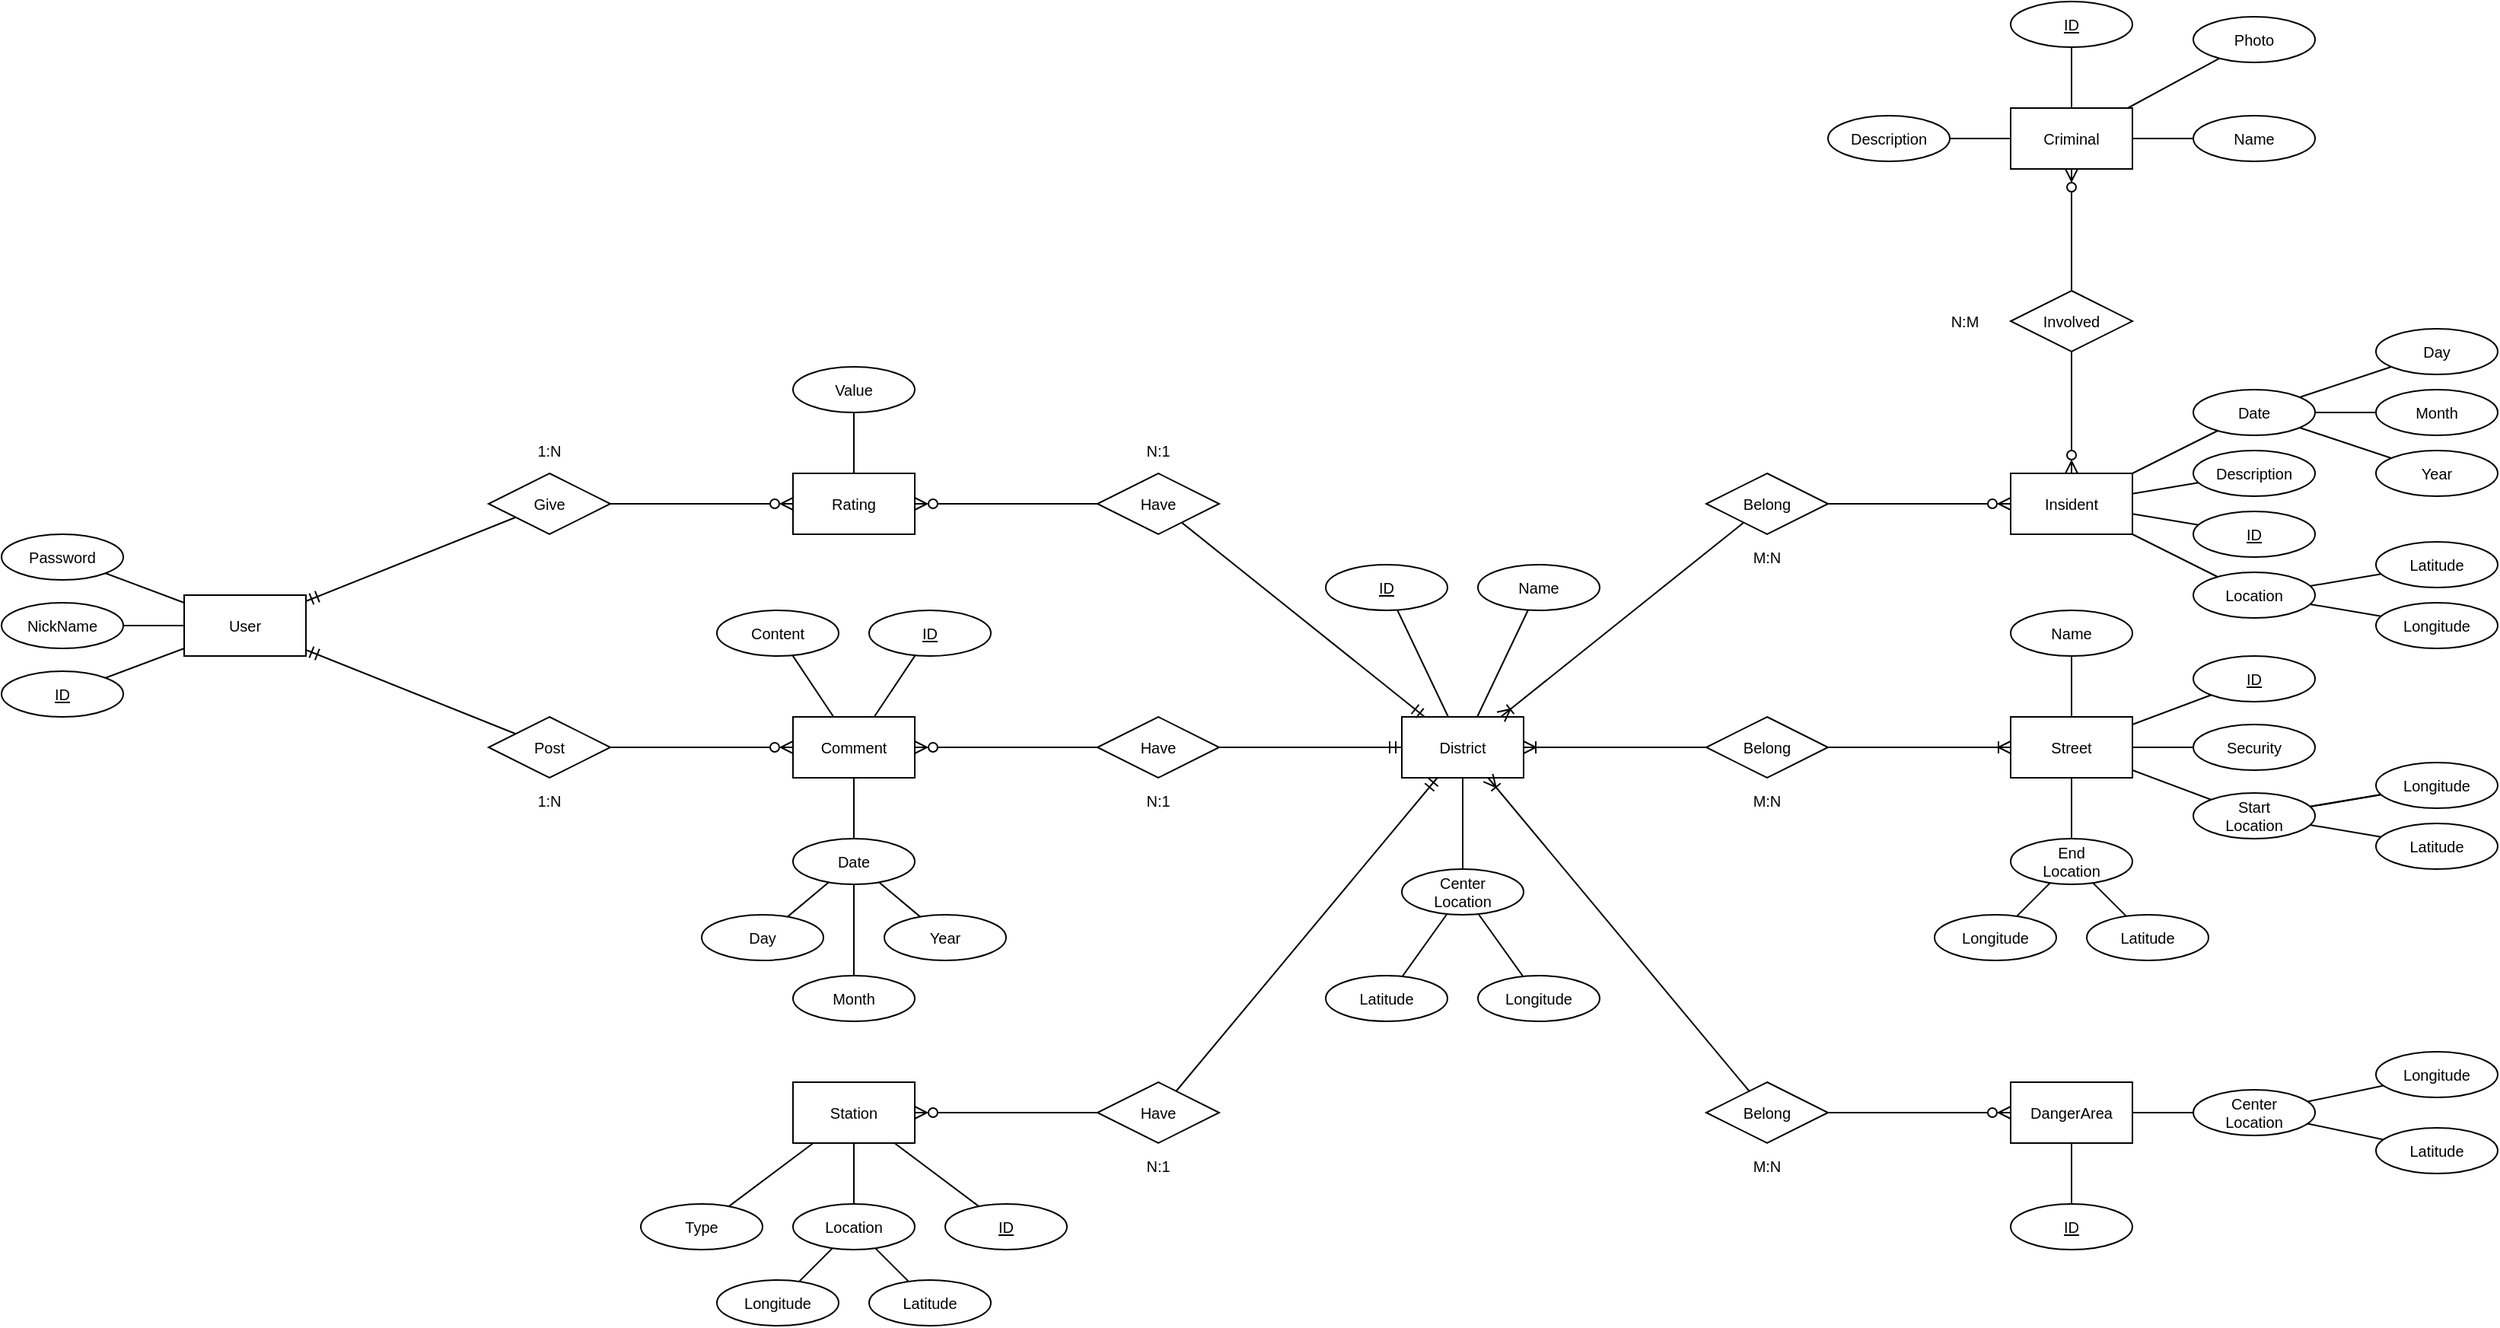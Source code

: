 <mxfile>
    <diagram id="rRoWfzJFK4uJXbPDyryT" name="Page-1">
        <mxGraphModel dx="333" dy="342" grid="1" gridSize="10" guides="1" tooltips="1" connect="1" arrows="1" fold="1" page="1" pageScale="1" pageWidth="850" pageHeight="1100" math="0" shadow="0">
            <root>
                <mxCell id="0"/>
                <mxCell id="1" parent="0"/>
                <mxCell id="21" style="edgeStyle=none;html=1;endArrow=none;endFill=0;fontSize=10;" parent="1" source="2" target="20" edge="1">
                    <mxGeometry relative="1" as="geometry"/>
                </mxCell>
                <mxCell id="22" style="edgeStyle=none;html=1;endArrow=none;endFill=0;fontSize=10;" parent="1" source="2" target="18" edge="1">
                    <mxGeometry relative="1" as="geometry"/>
                </mxCell>
                <mxCell id="23" style="edgeStyle=none;html=1;endArrow=none;endFill=0;fontSize=10;" parent="1" source="2" target="13" edge="1">
                    <mxGeometry relative="1" as="geometry"/>
                </mxCell>
                <mxCell id="2" value="User" style="whiteSpace=wrap;html=1;align=center;fontSize=10;" parent="1" vertex="1">
                    <mxGeometry x="120" y="470" width="80" height="40" as="geometry"/>
                </mxCell>
                <mxCell id="33" style="edgeStyle=none;html=1;endArrow=none;endFill=0;fontSize=10;" parent="1" source="3" target="32" edge="1">
                    <mxGeometry relative="1" as="geometry"/>
                </mxCell>
                <mxCell id="42" style="edgeStyle=none;html=1;fontSize=10;endArrow=none;endFill=0;" parent="1" source="3" target="34" edge="1">
                    <mxGeometry relative="1" as="geometry"/>
                </mxCell>
                <mxCell id="43" style="edgeStyle=none;html=1;fontSize=10;endArrow=none;endFill=0;" parent="1" source="3" target="35" edge="1">
                    <mxGeometry relative="1" as="geometry"/>
                </mxCell>
                <mxCell id="3" value="Comment" style="whiteSpace=wrap;html=1;align=center;fontSize=10;" parent="1" vertex="1">
                    <mxGeometry x="520" y="550" width="80" height="40" as="geometry"/>
                </mxCell>
                <mxCell id="25" style="edgeStyle=none;html=1;endArrow=none;endFill=0;fontSize=10;" parent="1" source="4" target="24" edge="1">
                    <mxGeometry relative="1" as="geometry"/>
                </mxCell>
                <mxCell id="27" style="edgeStyle=none;html=1;endArrow=none;endFill=0;fontSize=10;" parent="1" source="4" target="26" edge="1">
                    <mxGeometry relative="1" as="geometry"/>
                </mxCell>
                <mxCell id="4" value="DangerArea" style="whiteSpace=wrap;html=1;align=center;fontSize=10;" parent="1" vertex="1">
                    <mxGeometry x="1320" y="790" width="80" height="40" as="geometry"/>
                </mxCell>
                <mxCell id="54" style="edgeStyle=none;html=1;fontSize=10;endArrow=none;endFill=0;" parent="1" source="5" target="53" edge="1">
                    <mxGeometry relative="1" as="geometry"/>
                </mxCell>
                <mxCell id="56" style="edgeStyle=none;html=1;fontSize=10;endArrow=none;endFill=0;" parent="1" source="5" target="55" edge="1">
                    <mxGeometry relative="1" as="geometry"/>
                </mxCell>
                <mxCell id="62" style="edgeStyle=none;html=1;fontSize=10;endArrow=none;endFill=0;" parent="1" source="5" target="59" edge="1">
                    <mxGeometry relative="1" as="geometry"/>
                </mxCell>
                <mxCell id="5" value="District" style="whiteSpace=wrap;html=1;align=center;fontSize=10;" parent="1" vertex="1">
                    <mxGeometry x="920" y="550" width="80" height="40" as="geometry"/>
                </mxCell>
                <mxCell id="48" style="edgeStyle=none;html=1;fontSize=10;endArrow=none;endFill=0;" parent="1" source="6" target="47" edge="1">
                    <mxGeometry relative="1" as="geometry"/>
                </mxCell>
                <mxCell id="6" value="Rating" style="whiteSpace=wrap;html=1;align=center;fontSize=10;" parent="1" vertex="1">
                    <mxGeometry x="520" y="390" width="80" height="40" as="geometry"/>
                </mxCell>
                <mxCell id="107" style="edgeStyle=none;html=1;fontSize=10;endArrow=none;endFill=0;" parent="1" source="7" target="103" edge="1">
                    <mxGeometry relative="1" as="geometry"/>
                </mxCell>
                <mxCell id="109" style="edgeStyle=none;html=1;fontSize=10;endArrow=none;endFill=0;" parent="1" source="7" target="108" edge="1">
                    <mxGeometry relative="1" as="geometry"/>
                </mxCell>
                <mxCell id="7" value="Insident" style="whiteSpace=wrap;html=1;align=center;fontSize=10;" parent="1" vertex="1">
                    <mxGeometry x="1320" y="390" width="80" height="40" as="geometry"/>
                </mxCell>
                <mxCell id="68" style="edgeStyle=none;html=1;fontSize=10;endArrow=none;endFill=0;" parent="1" source="8" target="65" edge="1">
                    <mxGeometry relative="1" as="geometry"/>
                </mxCell>
                <mxCell id="70" style="edgeStyle=none;html=1;fontSize=10;endArrow=none;endFill=0;" parent="1" source="8" target="69" edge="1">
                    <mxGeometry relative="1" as="geometry"/>
                </mxCell>
                <mxCell id="72" style="edgeStyle=none;html=1;fontSize=10;endArrow=none;endFill=0;" parent="1" source="8" target="71" edge="1">
                    <mxGeometry relative="1" as="geometry"/>
                </mxCell>
                <mxCell id="8" value="Station" style="whiteSpace=wrap;html=1;align=center;fontSize=10;" parent="1" vertex="1">
                    <mxGeometry x="520" y="790" width="80" height="40" as="geometry"/>
                </mxCell>
                <mxCell id="85" style="edgeStyle=none;html=1;fontSize=10;endArrow=none;endFill=0;startArrow=none;" parent="1" source="75" target="73" edge="1">
                    <mxGeometry relative="1" as="geometry"/>
                </mxCell>
                <mxCell id="86" style="edgeStyle=none;html=1;fontSize=10;endArrow=none;endFill=0;" parent="1" source="10" target="80" edge="1">
                    <mxGeometry relative="1" as="geometry"/>
                </mxCell>
                <mxCell id="87" style="edgeStyle=none;html=1;fontSize=10;endArrow=none;endFill=0;" parent="1" source="10" target="84" edge="1">
                    <mxGeometry relative="1" as="geometry"/>
                </mxCell>
                <mxCell id="88" style="edgeStyle=none;html=1;fontSize=10;endArrow=none;endFill=0;" parent="1" source="10" target="83" edge="1">
                    <mxGeometry relative="1" as="geometry"/>
                </mxCell>
                <mxCell id="128" style="edgeStyle=none;html=1;fontSize=10;endArrow=none;endFill=0;" parent="1" source="10" target="127" edge="1">
                    <mxGeometry relative="1" as="geometry"/>
                </mxCell>
                <mxCell id="10" value="Street" style="whiteSpace=wrap;html=1;align=center;fontSize=10;" parent="1" vertex="1">
                    <mxGeometry x="1320" y="550" width="80" height="40" as="geometry"/>
                </mxCell>
                <mxCell id="124" style="edgeStyle=none;html=1;fontSize=10;endArrow=none;endFill=0;" parent="1" source="11" target="121" edge="1">
                    <mxGeometry relative="1" as="geometry"/>
                </mxCell>
                <mxCell id="125" style="edgeStyle=none;html=1;fontSize=10;endArrow=none;endFill=0;" parent="1" source="11" target="122" edge="1">
                    <mxGeometry relative="1" as="geometry"/>
                </mxCell>
                <mxCell id="126" style="edgeStyle=none;html=1;fontSize=10;endArrow=none;endFill=0;" parent="1" source="11" target="123" edge="1">
                    <mxGeometry relative="1" as="geometry"/>
                </mxCell>
                <mxCell id="151" style="edgeStyle=none;html=1;endArrow=none;endFill=0;" edge="1" parent="1" source="11" target="150">
                    <mxGeometry relative="1" as="geometry"/>
                </mxCell>
                <mxCell id="11" value="Criminal" style="whiteSpace=wrap;html=1;align=center;fontSize=10;" parent="1" vertex="1">
                    <mxGeometry x="1320" y="150" width="80" height="40" as="geometry"/>
                </mxCell>
                <mxCell id="15" style="edgeStyle=none;html=1;endArrow=ERmandOne;endFill=0;fontSize=10;" parent="1" source="12" target="2" edge="1">
                    <mxGeometry relative="1" as="geometry"/>
                </mxCell>
                <mxCell id="16" style="edgeStyle=none;html=1;endArrow=ERzeroToMany;endFill=0;fontSize=10;" parent="1" source="12" target="3" edge="1">
                    <mxGeometry relative="1" as="geometry"/>
                </mxCell>
                <mxCell id="12" value="Post" style="shape=rhombus;perimeter=rhombusPerimeter;whiteSpace=wrap;html=1;align=center;fontSize=10;" parent="1" vertex="1">
                    <mxGeometry x="320" y="550" width="80" height="40" as="geometry"/>
                </mxCell>
                <mxCell id="13" value="ID" style="ellipse;whiteSpace=wrap;html=1;align=center;fontStyle=4;fontSize=10;" parent="1" vertex="1">
                    <mxGeometry y="520" width="80" height="30" as="geometry"/>
                </mxCell>
                <mxCell id="18" value="NickName" style="ellipse;whiteSpace=wrap;html=1;align=center;fontSize=10;" parent="1" vertex="1">
                    <mxGeometry y="475" width="80" height="30" as="geometry"/>
                </mxCell>
                <mxCell id="20" value="Password" style="ellipse;whiteSpace=wrap;html=1;align=center;fontSize=10;" parent="1" vertex="1">
                    <mxGeometry y="430" width="80" height="30" as="geometry"/>
                </mxCell>
                <mxCell id="30" style="edgeStyle=none;html=1;endArrow=none;endFill=0;fontSize=10;" parent="1" source="24" target="28" edge="1">
                    <mxGeometry relative="1" as="geometry"/>
                </mxCell>
                <mxCell id="31" style="edgeStyle=none;html=1;endArrow=none;endFill=0;fontSize=10;" parent="1" source="24" target="29" edge="1">
                    <mxGeometry relative="1" as="geometry"/>
                </mxCell>
                <mxCell id="24" value="Center&lt;br style=&quot;font-size: 10px;&quot;&gt;Location" style="ellipse;whiteSpace=wrap;html=1;align=center;fontSize=10;" parent="1" vertex="1">
                    <mxGeometry x="1440" y="795" width="80" height="30" as="geometry"/>
                </mxCell>
                <mxCell id="26" value="ID" style="ellipse;whiteSpace=wrap;html=1;align=center;fontStyle=4;fontSize=10;" parent="1" vertex="1">
                    <mxGeometry x="1320" y="870" width="80" height="30" as="geometry"/>
                </mxCell>
                <mxCell id="28" value="Latitude" style="ellipse;whiteSpace=wrap;html=1;align=center;fontSize=10;" parent="1" vertex="1">
                    <mxGeometry x="1560" y="820" width="80" height="30" as="geometry"/>
                </mxCell>
                <mxCell id="29" value="Longitude" style="ellipse;whiteSpace=wrap;html=1;align=center;fontSize=10;" parent="1" vertex="1">
                    <mxGeometry x="1560" y="770" width="80" height="30" as="geometry"/>
                </mxCell>
                <mxCell id="32" value="ID" style="ellipse;whiteSpace=wrap;html=1;align=center;fontStyle=4;fontSize=10;" parent="1" vertex="1">
                    <mxGeometry x="570" y="480" width="80" height="30" as="geometry"/>
                </mxCell>
                <mxCell id="39" style="edgeStyle=none;html=1;fontSize=10;endArrow=none;endFill=0;" parent="1" source="34" target="37" edge="1">
                    <mxGeometry relative="1" as="geometry"/>
                </mxCell>
                <mxCell id="40" style="edgeStyle=none;html=1;fontSize=10;endArrow=none;endFill=0;" parent="1" source="34" target="36" edge="1">
                    <mxGeometry relative="1" as="geometry"/>
                </mxCell>
                <mxCell id="41" style="edgeStyle=none;html=1;fontSize=10;endArrow=none;endFill=0;" parent="1" source="34" target="38" edge="1">
                    <mxGeometry relative="1" as="geometry"/>
                </mxCell>
                <mxCell id="34" value="Date" style="ellipse;whiteSpace=wrap;html=1;align=center;fontSize=10;" parent="1" vertex="1">
                    <mxGeometry x="520" y="630" width="80" height="30" as="geometry"/>
                </mxCell>
                <mxCell id="35" value="Content" style="ellipse;whiteSpace=wrap;html=1;align=center;fontSize=10;" parent="1" vertex="1">
                    <mxGeometry x="470" y="480" width="80" height="30" as="geometry"/>
                </mxCell>
                <mxCell id="36" value="Month" style="ellipse;whiteSpace=wrap;html=1;align=center;fontSize=10;" parent="1" vertex="1">
                    <mxGeometry x="520" y="720" width="80" height="30" as="geometry"/>
                </mxCell>
                <mxCell id="37" value="Day" style="ellipse;whiteSpace=wrap;html=1;align=center;fontSize=10;" parent="1" vertex="1">
                    <mxGeometry x="460" y="680" width="80" height="30" as="geometry"/>
                </mxCell>
                <mxCell id="38" value="Year" style="ellipse;whiteSpace=wrap;html=1;align=center;fontSize=10;" parent="1" vertex="1">
                    <mxGeometry x="580" y="680" width="80" height="30" as="geometry"/>
                </mxCell>
                <mxCell id="45" style="edgeStyle=none;html=1;fontSize=10;endArrow=ERmandOne;endFill=0;" parent="1" source="44" target="2" edge="1">
                    <mxGeometry relative="1" as="geometry">
                        <mxPoint x="25.294" y="367.647" as="sourcePoint"/>
                    </mxGeometry>
                </mxCell>
                <mxCell id="46" style="edgeStyle=none;html=1;fontSize=10;endArrow=ERzeroToMany;endFill=0;" parent="1" source="44" target="6" edge="1">
                    <mxGeometry relative="1" as="geometry"/>
                </mxCell>
                <mxCell id="44" value="Give" style="shape=rhombus;perimeter=rhombusPerimeter;whiteSpace=wrap;html=1;align=center;fontSize=10;" parent="1" vertex="1">
                    <mxGeometry x="320" y="390" width="80" height="40" as="geometry"/>
                </mxCell>
                <mxCell id="47" value="Value" style="ellipse;whiteSpace=wrap;html=1;align=center;fontSize=10;" parent="1" vertex="1">
                    <mxGeometry x="520" y="320" width="80" height="30" as="geometry"/>
                </mxCell>
                <mxCell id="51" style="edgeStyle=none;html=1;fontSize=10;endArrow=ERoneToMany;endFill=0;" parent="1" source="49" target="5" edge="1">
                    <mxGeometry relative="1" as="geometry"/>
                </mxCell>
                <mxCell id="52" style="edgeStyle=none;html=1;fontSize=10;endArrow=ERzeroToMany;endFill=0;" parent="1" source="49" target="7" edge="1">
                    <mxGeometry relative="1" as="geometry"/>
                </mxCell>
                <mxCell id="49" value="Belong" style="shape=rhombus;perimeter=rhombusPerimeter;whiteSpace=wrap;html=1;align=center;fontSize=10;" parent="1" vertex="1">
                    <mxGeometry x="1120" y="390" width="80" height="40" as="geometry"/>
                </mxCell>
                <mxCell id="53" value="ID" style="ellipse;whiteSpace=wrap;html=1;align=center;fontStyle=4;fontSize=10;" parent="1" vertex="1">
                    <mxGeometry x="870" y="450" width="80" height="30" as="geometry"/>
                </mxCell>
                <mxCell id="55" value="Name" style="ellipse;whiteSpace=wrap;html=1;align=center;fontSize=10;" parent="1" vertex="1">
                    <mxGeometry x="970" y="450" width="80" height="30" as="geometry"/>
                </mxCell>
                <mxCell id="57" style="edgeStyle=none;html=1;endArrow=none;endFill=0;fontSize=10;" parent="1" source="59" target="60" edge="1">
                    <mxGeometry relative="1" as="geometry"/>
                </mxCell>
                <mxCell id="58" style="edgeStyle=none;html=1;endArrow=none;endFill=0;fontSize=10;" parent="1" source="59" target="61" edge="1">
                    <mxGeometry relative="1" as="geometry"/>
                </mxCell>
                <mxCell id="59" value="Center&lt;br style=&quot;font-size: 10px;&quot;&gt;Location" style="ellipse;whiteSpace=wrap;html=1;align=center;fontSize=10;" parent="1" vertex="1">
                    <mxGeometry x="920" y="650" width="80" height="30" as="geometry"/>
                </mxCell>
                <mxCell id="60" value="Latitude" style="ellipse;whiteSpace=wrap;html=1;align=center;fontSize=10;" parent="1" vertex="1">
                    <mxGeometry x="870" y="720" width="80" height="30" as="geometry"/>
                </mxCell>
                <mxCell id="61" value="Longitude" style="ellipse;whiteSpace=wrap;html=1;align=center;fontSize=10;" parent="1" vertex="1">
                    <mxGeometry x="970" y="720" width="80" height="30" as="geometry"/>
                </mxCell>
                <mxCell id="63" style="edgeStyle=none;html=1;endArrow=none;endFill=0;fontSize=10;" parent="1" source="65" target="66" edge="1">
                    <mxGeometry relative="1" as="geometry"/>
                </mxCell>
                <mxCell id="64" style="edgeStyle=none;html=1;endArrow=none;endFill=0;fontSize=10;" parent="1" source="65" target="67" edge="1">
                    <mxGeometry relative="1" as="geometry"/>
                </mxCell>
                <mxCell id="65" value="Location" style="ellipse;whiteSpace=wrap;html=1;align=center;fontSize=10;" parent="1" vertex="1">
                    <mxGeometry x="520" y="870" width="80" height="30" as="geometry"/>
                </mxCell>
                <mxCell id="66" value="Latitude" style="ellipse;whiteSpace=wrap;html=1;align=center;fontSize=10;" parent="1" vertex="1">
                    <mxGeometry x="570" y="920" width="80" height="30" as="geometry"/>
                </mxCell>
                <mxCell id="67" value="Longitude" style="ellipse;whiteSpace=wrap;html=1;align=center;fontSize=10;" parent="1" vertex="1">
                    <mxGeometry x="470" y="920" width="80" height="30" as="geometry"/>
                </mxCell>
                <mxCell id="69" value="Type" style="ellipse;whiteSpace=wrap;html=1;align=center;fontSize=10;" parent="1" vertex="1">
                    <mxGeometry x="420" y="870" width="80" height="30" as="geometry"/>
                </mxCell>
                <mxCell id="71" value="ID" style="ellipse;whiteSpace=wrap;html=1;align=center;fontStyle=4;fontSize=10;" parent="1" vertex="1">
                    <mxGeometry x="620" y="870" width="80" height="30" as="geometry"/>
                </mxCell>
                <mxCell id="76" style="edgeStyle=none;html=1;fontSize=10;endArrow=none;endFill=0;" parent="1" source="73" target="74" edge="1">
                    <mxGeometry relative="1" as="geometry"/>
                </mxCell>
                <mxCell id="77" style="edgeStyle=none;html=1;fontSize=10;endArrow=none;endFill=0;" parent="1" source="73" target="75" edge="1">
                    <mxGeometry relative="1" as="geometry"/>
                </mxCell>
                <mxCell id="73" value="Start&lt;br&gt;Location" style="ellipse;whiteSpace=wrap;html=1;align=center;fontSize=10;" parent="1" vertex="1">
                    <mxGeometry x="1440" y="600" width="80" height="30" as="geometry"/>
                </mxCell>
                <mxCell id="74" value="Latitude" style="ellipse;whiteSpace=wrap;html=1;align=center;fontSize=10;" parent="1" vertex="1">
                    <mxGeometry x="1560" y="620" width="80" height="30" as="geometry"/>
                </mxCell>
                <mxCell id="78" style="edgeStyle=none;html=1;fontSize=10;endArrow=none;endFill=0;" parent="1" source="80" target="81" edge="1">
                    <mxGeometry relative="1" as="geometry"/>
                </mxCell>
                <mxCell id="79" style="edgeStyle=none;html=1;fontSize=10;endArrow=none;endFill=0;" parent="1" source="80" target="82" edge="1">
                    <mxGeometry relative="1" as="geometry"/>
                </mxCell>
                <mxCell id="80" value="End&lt;br&gt;Location" style="ellipse;whiteSpace=wrap;html=1;align=center;fontSize=10;" parent="1" vertex="1">
                    <mxGeometry x="1320" y="630" width="80" height="30" as="geometry"/>
                </mxCell>
                <mxCell id="81" value="Latitude" style="ellipse;whiteSpace=wrap;html=1;align=center;fontSize=10;" parent="1" vertex="1">
                    <mxGeometry x="1370" y="680" width="80" height="30" as="geometry"/>
                </mxCell>
                <mxCell id="82" value="Longitude" style="ellipse;whiteSpace=wrap;html=1;align=center;fontSize=10;" parent="1" vertex="1">
                    <mxGeometry x="1270" y="680" width="80" height="30" as="geometry"/>
                </mxCell>
                <mxCell id="83" value="ID" style="ellipse;whiteSpace=wrap;html=1;align=center;fontStyle=4;fontSize=10;" parent="1" vertex="1">
                    <mxGeometry x="1440" y="510" width="80" height="30" as="geometry"/>
                </mxCell>
                <mxCell id="84" value="Name" style="ellipse;whiteSpace=wrap;html=1;align=center;fontSize=10;" parent="1" vertex="1">
                    <mxGeometry x="1320" y="480" width="80" height="30" as="geometry"/>
                </mxCell>
                <mxCell id="90" style="edgeStyle=none;html=1;fontSize=10;endArrow=ERzeroToMany;endFill=0;" parent="1" source="89" target="6" edge="1">
                    <mxGeometry relative="1" as="geometry"/>
                </mxCell>
                <mxCell id="91" style="edgeStyle=none;html=1;fontSize=10;endArrow=ERmandOne;endFill=0;" parent="1" source="89" target="5" edge="1">
                    <mxGeometry relative="1" as="geometry">
                        <mxPoint x="1270" y="190" as="sourcePoint"/>
                    </mxGeometry>
                </mxCell>
                <mxCell id="89" value="Have" style="shape=rhombus;perimeter=rhombusPerimeter;whiteSpace=wrap;html=1;align=center;fontSize=10;" parent="1" vertex="1">
                    <mxGeometry x="720" y="390" width="80" height="40" as="geometry"/>
                </mxCell>
                <mxCell id="92" style="edgeStyle=none;html=1;endArrow=none;endFill=0;fontSize=10;" parent="1" source="94" target="95" edge="1">
                    <mxGeometry relative="1" as="geometry"/>
                </mxCell>
                <mxCell id="93" style="edgeStyle=none;html=1;endArrow=none;endFill=0;fontSize=10;" parent="1" source="94" target="96" edge="1">
                    <mxGeometry relative="1" as="geometry"/>
                </mxCell>
                <mxCell id="97" style="edgeStyle=none;html=1;fontSize=10;endArrow=none;endFill=0;" parent="1" source="94" target="7" edge="1">
                    <mxGeometry relative="1" as="geometry"/>
                </mxCell>
                <mxCell id="94" value="Location" style="ellipse;whiteSpace=wrap;html=1;align=center;fontSize=10;" parent="1" vertex="1">
                    <mxGeometry x="1440" y="455" width="80" height="30" as="geometry"/>
                </mxCell>
                <mxCell id="95" value="Latitude" style="ellipse;whiteSpace=wrap;html=1;align=center;fontSize=10;" parent="1" vertex="1">
                    <mxGeometry x="1560" y="435" width="80" height="30" as="geometry"/>
                </mxCell>
                <mxCell id="96" value="Longitude" style="ellipse;whiteSpace=wrap;html=1;align=center;fontSize=10;" parent="1" vertex="1">
                    <mxGeometry x="1560" y="475" width="80" height="30" as="geometry"/>
                </mxCell>
                <mxCell id="98" value="ID" style="ellipse;whiteSpace=wrap;html=1;align=center;fontStyle=4;fontSize=10;" parent="1" vertex="1">
                    <mxGeometry x="1440" y="415" width="80" height="30" as="geometry"/>
                </mxCell>
                <mxCell id="99" style="edgeStyle=none;html=1;fontSize=10;endArrow=none;endFill=0;" parent="1" source="7" target="98" edge="1">
                    <mxGeometry relative="1" as="geometry">
                        <mxPoint x="1940" y="-330" as="sourcePoint"/>
                        <mxPoint x="1980" y="-330" as="targetPoint"/>
                    </mxGeometry>
                </mxCell>
                <mxCell id="100" style="edgeStyle=none;html=1;fontSize=10;endArrow=none;endFill=0;" parent="1" source="103" target="105" edge="1">
                    <mxGeometry relative="1" as="geometry"/>
                </mxCell>
                <mxCell id="101" style="edgeStyle=none;html=1;fontSize=10;endArrow=none;endFill=0;" parent="1" source="103" target="104" edge="1">
                    <mxGeometry relative="1" as="geometry"/>
                </mxCell>
                <mxCell id="102" style="edgeStyle=none;html=1;fontSize=10;endArrow=none;endFill=0;" parent="1" source="103" target="106" edge="1">
                    <mxGeometry relative="1" as="geometry"/>
                </mxCell>
                <mxCell id="103" value="Date" style="ellipse;whiteSpace=wrap;html=1;align=center;fontSize=10;" parent="1" vertex="1">
                    <mxGeometry x="1440" y="335" width="80" height="30" as="geometry"/>
                </mxCell>
                <mxCell id="104" value="Month" style="ellipse;whiteSpace=wrap;html=1;align=center;fontSize=10;" parent="1" vertex="1">
                    <mxGeometry x="1560" y="335" width="80" height="30" as="geometry"/>
                </mxCell>
                <mxCell id="105" value="Day" style="ellipse;whiteSpace=wrap;html=1;align=center;fontSize=10;" parent="1" vertex="1">
                    <mxGeometry x="1560" y="295" width="80" height="30" as="geometry"/>
                </mxCell>
                <mxCell id="106" value="Year" style="ellipse;whiteSpace=wrap;html=1;align=center;fontSize=10;" parent="1" vertex="1">
                    <mxGeometry x="1560" y="375" width="80" height="30" as="geometry"/>
                </mxCell>
                <mxCell id="108" value="Description" style="ellipse;whiteSpace=wrap;html=1;align=center;fontSize=10;" parent="1" vertex="1">
                    <mxGeometry x="1440" y="375" width="80" height="30" as="geometry"/>
                </mxCell>
                <mxCell id="111" style="edgeStyle=none;html=1;fontSize=10;endArrow=ERmandOne;endFill=0;" parent="1" source="110" target="5" edge="1">
                    <mxGeometry relative="1" as="geometry"/>
                </mxCell>
                <mxCell id="112" style="edgeStyle=none;html=1;fontSize=10;endArrow=ERzeroToMany;endFill=0;" parent="1" source="110" target="8" edge="1">
                    <mxGeometry relative="1" as="geometry"/>
                </mxCell>
                <mxCell id="110" value="Have" style="shape=rhombus;perimeter=rhombusPerimeter;whiteSpace=wrap;html=1;align=center;fontSize=10;" parent="1" vertex="1">
                    <mxGeometry x="720" y="790" width="80" height="40" as="geometry"/>
                </mxCell>
                <mxCell id="114" style="edgeStyle=none;html=1;fontSize=10;endArrow=ERoneToMany;endFill=0;" parent="1" source="113" target="5" edge="1">
                    <mxGeometry relative="1" as="geometry"/>
                </mxCell>
                <mxCell id="115" style="edgeStyle=none;html=1;fontSize=10;endArrow=ERoneToMany;endFill=0;" parent="1" source="113" target="10" edge="1">
                    <mxGeometry relative="1" as="geometry"/>
                </mxCell>
                <mxCell id="113" value="Belong" style="shape=rhombus;perimeter=rhombusPerimeter;whiteSpace=wrap;html=1;align=center;fontSize=10;" parent="1" vertex="1">
                    <mxGeometry x="1120" y="550" width="80" height="40" as="geometry"/>
                </mxCell>
                <mxCell id="116" value="" style="edgeStyle=none;html=1;fontSize=10;endArrow=none;endFill=0;" parent="1" source="10" target="73" edge="1">
                    <mxGeometry relative="1" as="geometry">
                        <mxPoint x="1450" y="840" as="sourcePoint"/>
                        <mxPoint x="1163.282" y="768.321" as="targetPoint"/>
                    </mxGeometry>
                </mxCell>
                <mxCell id="75" value="Longitude" style="ellipse;whiteSpace=wrap;html=1;align=center;fontSize=10;" parent="1" vertex="1">
                    <mxGeometry x="1560" y="580" width="80" height="30" as="geometry"/>
                </mxCell>
                <mxCell id="118" style="edgeStyle=none;html=1;fontSize=10;endArrow=ERzeroToMany;endFill=0;" parent="1" source="117" target="4" edge="1">
                    <mxGeometry relative="1" as="geometry"/>
                </mxCell>
                <mxCell id="119" style="edgeStyle=none;html=1;fontSize=10;endArrow=ERoneToMany;endFill=0;" parent="1" source="117" target="5" edge="1">
                    <mxGeometry relative="1" as="geometry"/>
                </mxCell>
                <mxCell id="117" value="Belong" style="shape=rhombus;perimeter=rhombusPerimeter;whiteSpace=wrap;html=1;align=center;fontSize=10;" parent="1" vertex="1">
                    <mxGeometry x="1120" y="790" width="80" height="40" as="geometry"/>
                </mxCell>
                <mxCell id="121" value="Name" style="ellipse;whiteSpace=wrap;html=1;align=center;fontSize=10;" parent="1" vertex="1">
                    <mxGeometry x="1440" y="155" width="80" height="30" as="geometry"/>
                </mxCell>
                <mxCell id="122" value="ID" style="ellipse;whiteSpace=wrap;html=1;align=center;fontStyle=4;fontSize=10;" parent="1" vertex="1">
                    <mxGeometry x="1320" y="80" width="80" height="30" as="geometry"/>
                </mxCell>
                <mxCell id="123" value="Description" style="ellipse;whiteSpace=wrap;html=1;align=center;fontSize=10;" parent="1" vertex="1">
                    <mxGeometry x="1200" y="155" width="80" height="30" as="geometry"/>
                </mxCell>
                <mxCell id="127" value="Security" style="ellipse;whiteSpace=wrap;html=1;align=center;fontSize=10;" parent="1" vertex="1">
                    <mxGeometry x="1440" y="555" width="80" height="30" as="geometry"/>
                </mxCell>
                <mxCell id="131" style="edgeStyle=none;html=1;fontSize=10;endArrow=ERzeroToMany;endFill=0;" parent="1" source="130" target="3" edge="1">
                    <mxGeometry relative="1" as="geometry"/>
                </mxCell>
                <mxCell id="132" style="edgeStyle=none;html=1;fontSize=10;endArrow=ERmandOne;endFill=0;" parent="1" source="130" target="5" edge="1">
                    <mxGeometry relative="1" as="geometry"/>
                </mxCell>
                <mxCell id="130" value="Have" style="shape=rhombus;perimeter=rhombusPerimeter;whiteSpace=wrap;html=1;align=center;fontSize=10;" parent="1" vertex="1">
                    <mxGeometry x="720" y="550" width="80" height="40" as="geometry"/>
                </mxCell>
                <mxCell id="135" style="edgeStyle=none;html=1;fontSize=10;endArrow=ERzeroToMany;endFill=0;" parent="1" source="134" target="7" edge="1">
                    <mxGeometry relative="1" as="geometry"/>
                </mxCell>
                <mxCell id="136" style="edgeStyle=none;html=1;fontSize=10;endArrow=ERzeroToMany;endFill=0;" parent="1" source="134" target="11" edge="1">
                    <mxGeometry relative="1" as="geometry"/>
                </mxCell>
                <mxCell id="134" value="Involved" style="shape=rhombus;perimeter=rhombusPerimeter;whiteSpace=wrap;html=1;align=center;fontSize=10;" parent="1" vertex="1">
                    <mxGeometry x="1320" y="270" width="80" height="40" as="geometry"/>
                </mxCell>
                <mxCell id="141" value="1:N" style="text;html=1;strokeColor=none;fillColor=none;align=center;verticalAlign=middle;whiteSpace=wrap;rounded=0;fontSize=10;" parent="1" vertex="1">
                    <mxGeometry x="330" y="360" width="60" height="30" as="geometry"/>
                </mxCell>
                <mxCell id="142" value="1:N" style="text;html=1;strokeColor=none;fillColor=none;align=center;verticalAlign=middle;whiteSpace=wrap;rounded=0;fontSize=10;" parent="1" vertex="1">
                    <mxGeometry x="330" y="590" width="60" height="30" as="geometry"/>
                </mxCell>
                <mxCell id="143" value="N:1" style="text;html=1;strokeColor=none;fillColor=none;align=center;verticalAlign=middle;whiteSpace=wrap;rounded=0;fontSize=10;" parent="1" vertex="1">
                    <mxGeometry x="730" y="830" width="60" height="30" as="geometry"/>
                </mxCell>
                <mxCell id="144" value="N:1" style="text;html=1;strokeColor=none;fillColor=none;align=center;verticalAlign=middle;whiteSpace=wrap;rounded=0;fontSize=10;" parent="1" vertex="1">
                    <mxGeometry x="730" y="590" width="60" height="30" as="geometry"/>
                </mxCell>
                <mxCell id="145" value="N:1" style="text;html=1;strokeColor=none;fillColor=none;align=center;verticalAlign=middle;whiteSpace=wrap;rounded=0;fontSize=10;" parent="1" vertex="1">
                    <mxGeometry x="730" y="360" width="60" height="30" as="geometry"/>
                </mxCell>
                <mxCell id="146" value="M:N" style="text;html=1;strokeColor=none;fillColor=none;align=center;verticalAlign=middle;whiteSpace=wrap;rounded=0;fontSize=10;" parent="1" vertex="1">
                    <mxGeometry x="1130" y="830" width="60" height="30" as="geometry"/>
                </mxCell>
                <mxCell id="147" value="M:N" style="text;html=1;strokeColor=none;fillColor=none;align=center;verticalAlign=middle;whiteSpace=wrap;rounded=0;fontSize=10;" parent="1" vertex="1">
                    <mxGeometry x="1130" y="590" width="60" height="30" as="geometry"/>
                </mxCell>
                <mxCell id="148" value="M:N" style="text;html=1;strokeColor=none;fillColor=none;align=center;verticalAlign=middle;whiteSpace=wrap;rounded=0;fontSize=10;" parent="1" vertex="1">
                    <mxGeometry x="1130" y="430" width="60" height="30" as="geometry"/>
                </mxCell>
                <mxCell id="149" value="N:M" style="text;html=1;strokeColor=none;fillColor=none;align=center;verticalAlign=middle;whiteSpace=wrap;rounded=0;fontSize=10;" parent="1" vertex="1">
                    <mxGeometry x="1260" y="275" width="60" height="30" as="geometry"/>
                </mxCell>
                <mxCell id="150" value="Photo" style="ellipse;whiteSpace=wrap;html=1;align=center;fontSize=10;" vertex="1" parent="1">
                    <mxGeometry x="1440" y="90" width="80" height="30" as="geometry"/>
                </mxCell>
            </root>
        </mxGraphModel>
    </diagram>
</mxfile>